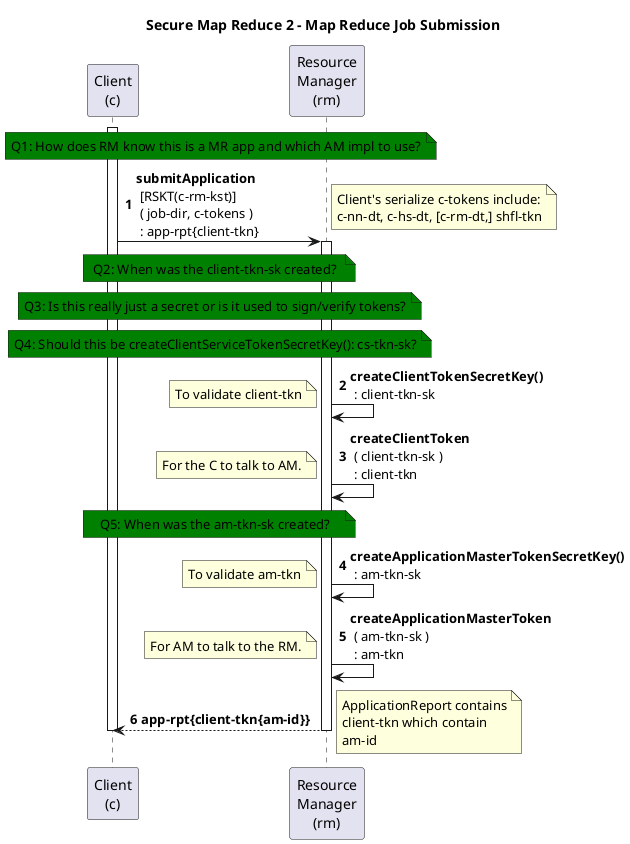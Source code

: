@startuml
title Secure Map Reduce 2 - Map Reduce Job Submission
autonumber
'hide footbox

'participant "Kerberos\nKDC" as KDC
participant "Client\n(c)" as C
participant "Resource\nManager\n(rm)" as RM
'participant "History\nServer\n(hs)" as HS
'participant "Node\nManager\n(nm)" as NM
'participant "Shuffle\nService\n(ss)" as SS
'participant "Application\nMaster\n(am)" as AM
'participant "Client\nService\n(cs)" as CS
'participant "Application\nContainer\n(ac)" as AC #red
'participant "Task\n(t)" as T #orange
'participant "File\nSystem\n(fs)" as FS
'participant "Name\nNode\n(nn)" as NN
'participant "Data\nNode\n(dn)" as DN

  'note over C,RM #green: QUESTION: ?

  activate C

note over C,RM #green: Q1: How does RM know this is a MR app and which AM impl to use?

'1
C->RM: <b>submitApplication\n [RSKT(c-rm-kst)]\n ( job-dir, c-tokens )\n : app-rpt{client-tkn}
  note right: Client's serialize c-tokens include:\nc-nn-dt, c-hs-dt, [c-rm-dt,] shfl-tkn

  activate RM

note over C,RM #green: Q2: When was the client-tkn-sk created?
note over C,RM #green: Q3: Is this really just a secret or is it used to sign/verify tokens?
note over C,RM #green: Q4: Should this be createClientServiceTokenSecretKey(): cs-tkn-sk?

'2
RM->RM: <b>createClientTokenSecretKey()\n : client-tkn-sk
  note left: To validate client-tkn

'3
RM->RM: <b>createClientToken\n ( client-tkn-sk )\n : client-tkn
  note left: For the C to talk to AM.

note over C,RM #green: Q5: When was the am-tkn-sk created?

'4
RM->RM: <b>createApplicationMasterTokenSecretKey()\n : am-tkn-sk
  note left: To validate am-tkn

'5
RM->RM: <b>createApplicationMasterToken\n ( am-tkn-sk )\n : am-tkn
  note left: For AM to talk to the RM.

'6
C<--RM: <b>app-rpt{client-tkn{am-id}}
  note right: ApplicationReport contains\nclient-tkn which contain\nam-id

  deactivate RM
  deactivate C


@enduml